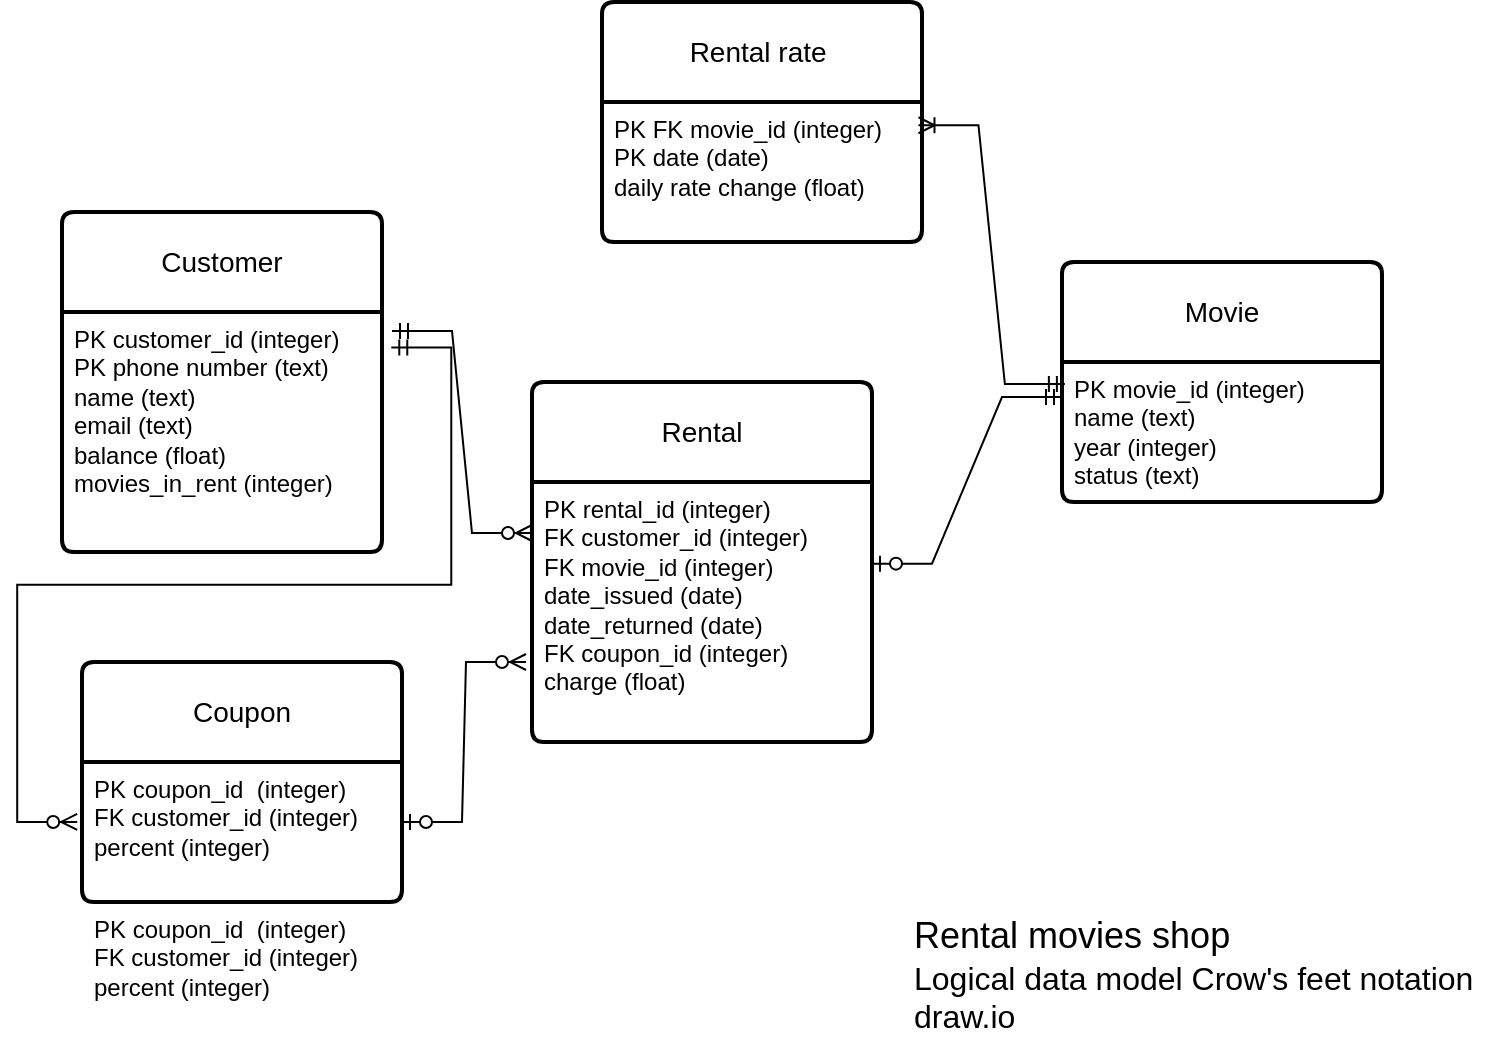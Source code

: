 <mxfile version="26.2.13">
  <diagram name="Page-1" id="s2K_nMJZjF3idkyLSry7">
    <mxGraphModel dx="1283" dy="535" grid="1" gridSize="10" guides="1" tooltips="1" connect="1" arrows="1" fold="1" page="1" pageScale="1" pageWidth="827" pageHeight="1169" math="0" shadow="0">
      <root>
        <mxCell id="0" />
        <mxCell id="1" parent="0" />
        <object label="Customer" id="y3ixa2gtlaRu2vrzm_rA-23">
          <mxCell style="swimlane;childLayout=stackLayout;horizontal=1;startSize=50;horizontalStack=0;rounded=1;fontSize=14;fontStyle=0;strokeWidth=2;resizeParent=0;resizeLast=1;shadow=0;dashed=0;align=center;arcSize=4;whiteSpace=wrap;html=1;" vertex="1" parent="1">
            <mxGeometry x="100" y="155" width="160" height="170" as="geometry" />
          </mxCell>
        </object>
        <mxCell id="y3ixa2gtlaRu2vrzm_rA-24" value="PK customer_id (integer)&lt;br&gt;PK phone number (text)&lt;br&gt;name (text)&lt;br&gt;&lt;div&gt;email (text)&lt;/div&gt;&lt;div&gt;balance (float)&lt;/div&gt;&lt;div&gt;movies_in_rent (integer)&lt;/div&gt;" style="align=left;strokeColor=none;fillColor=none;spacingLeft=4;spacingRight=4;fontSize=12;verticalAlign=top;resizable=0;rotatable=0;part=1;html=1;whiteSpace=wrap;" vertex="1" parent="y3ixa2gtlaRu2vrzm_rA-23">
          <mxGeometry y="50" width="160" height="120" as="geometry" />
        </mxCell>
        <mxCell id="y3ixa2gtlaRu2vrzm_rA-58" value="" style="edgeStyle=entityRelationEdgeStyle;fontSize=12;html=1;endArrow=ERzeroToMany;startArrow=ERmandOne;rounded=0;entryX=-0.015;entryY=0.377;entryDx=0;entryDy=0;entryPerimeter=0;exitX=1.029;exitY=0.148;exitDx=0;exitDy=0;exitPerimeter=0;" edge="1" parent="y3ixa2gtlaRu2vrzm_rA-23" source="y3ixa2gtlaRu2vrzm_rA-24">
          <mxGeometry width="100" height="100" relative="1" as="geometry">
            <mxPoint x="2.72" y="65.0" as="sourcePoint" />
            <mxPoint x="7.6" y="304.99" as="targetPoint" />
            <Array as="points">
              <mxPoint x="-80" y="65" />
              <mxPoint x="-277.44" y="57.6" />
              <mxPoint x="-170.8" y="113.6" />
              <mxPoint x="-300.8" y="123.6" />
              <mxPoint x="-210.8" y="213.6" />
              <mxPoint x="-190.8" y="63.6" />
              <mxPoint x="-257.44" y="63.6" />
              <mxPoint x="-184.4" y="-70.4" />
              <mxPoint x="-277.44" y="143.6" />
            </Array>
          </mxGeometry>
        </mxCell>
        <mxCell id="y3ixa2gtlaRu2vrzm_rA-31" value="Coupon" style="swimlane;childLayout=stackLayout;horizontal=1;startSize=50;horizontalStack=0;rounded=1;fontSize=14;fontStyle=0;strokeWidth=2;resizeParent=0;resizeLast=1;shadow=0;dashed=0;align=center;arcSize=4;whiteSpace=wrap;html=1;" vertex="1" parent="1">
          <mxGeometry x="110" y="380" width="160" height="120" as="geometry" />
        </mxCell>
        <mxCell id="y3ixa2gtlaRu2vrzm_rA-32" value="PK coupon_id&amp;nbsp; (integer)&lt;br&gt;FK customer_id (integer)&lt;br&gt;percent (integer)" style="align=left;strokeColor=none;fillColor=none;spacingLeft=4;spacingRight=4;fontSize=12;verticalAlign=top;resizable=0;rotatable=0;part=1;html=1;whiteSpace=wrap;" vertex="1" parent="y3ixa2gtlaRu2vrzm_rA-31">
          <mxGeometry y="50" width="160" height="70" as="geometry" />
        </mxCell>
        <mxCell id="y3ixa2gtlaRu2vrzm_rA-64" value="PK coupon_id&amp;nbsp; (integer)&lt;br&gt;FK customer_id (integer)&lt;br&gt;percent (integer)" style="align=left;strokeColor=none;fillColor=none;spacingLeft=4;spacingRight=4;fontSize=12;verticalAlign=top;resizable=0;rotatable=0;part=1;html=1;whiteSpace=wrap;" vertex="1" parent="y3ixa2gtlaRu2vrzm_rA-31">
          <mxGeometry y="120" width="160" as="geometry" />
        </mxCell>
        <mxCell id="y3ixa2gtlaRu2vrzm_rA-33" value="Rental" style="swimlane;childLayout=stackLayout;horizontal=1;startSize=50;horizontalStack=0;rounded=1;fontSize=14;fontStyle=0;strokeWidth=2;resizeParent=0;resizeLast=1;shadow=0;dashed=0;align=center;arcSize=4;whiteSpace=wrap;html=1;" vertex="1" parent="1">
          <mxGeometry x="335" y="240" width="170" height="180" as="geometry" />
        </mxCell>
        <mxCell id="y3ixa2gtlaRu2vrzm_rA-34" value="PK rental_id (integer)&lt;br&gt;FK customer_id (integer)&lt;br&gt;FK movie_id (integer)&lt;div&gt;date_issued (date)&lt;/div&gt;&lt;div&gt;date_returned (date)&amp;nbsp;&amp;nbsp;&lt;/div&gt;&lt;div&gt;FK coupon_id (integer)&lt;/div&gt;&lt;div&gt;charge (float)&amp;nbsp;&lt;/div&gt;" style="align=left;strokeColor=none;fillColor=none;spacingLeft=4;spacingRight=4;fontSize=12;verticalAlign=top;resizable=0;rotatable=0;part=1;html=1;whiteSpace=wrap;" vertex="1" parent="y3ixa2gtlaRu2vrzm_rA-33">
          <mxGeometry y="50" width="170" height="130" as="geometry" />
        </mxCell>
        <mxCell id="y3ixa2gtlaRu2vrzm_rA-35" value="Movie" style="swimlane;childLayout=stackLayout;horizontal=1;startSize=50;horizontalStack=0;rounded=1;fontSize=14;fontStyle=0;strokeWidth=2;resizeParent=0;resizeLast=1;shadow=0;dashed=0;align=center;arcSize=4;whiteSpace=wrap;html=1;" vertex="1" parent="1">
          <mxGeometry x="600" y="180" width="160" height="120" as="geometry" />
        </mxCell>
        <mxCell id="y3ixa2gtlaRu2vrzm_rA-36" value="PK movie_id (integer)&lt;br&gt;name (text)&lt;div&gt;year (integer)&lt;br&gt;status (text)&lt;/div&gt;" style="align=left;strokeColor=none;fillColor=none;spacingLeft=4;spacingRight=4;fontSize=12;verticalAlign=top;resizable=0;rotatable=0;part=1;html=1;whiteSpace=wrap;" vertex="1" parent="y3ixa2gtlaRu2vrzm_rA-35">
          <mxGeometry y="50" width="160" height="70" as="geometry" />
        </mxCell>
        <mxCell id="y3ixa2gtlaRu2vrzm_rA-37" value="Rental rate&amp;nbsp;" style="swimlane;childLayout=stackLayout;horizontal=1;startSize=50;horizontalStack=0;rounded=1;fontSize=14;fontStyle=0;strokeWidth=2;resizeParent=0;resizeLast=1;shadow=0;dashed=0;align=center;arcSize=4;whiteSpace=wrap;html=1;" vertex="1" parent="1">
          <mxGeometry x="370" y="50" width="160" height="120" as="geometry" />
        </mxCell>
        <mxCell id="y3ixa2gtlaRu2vrzm_rA-38" value="PK FK movie_id (integer)&lt;div&gt;PK date (date)&lt;/div&gt;&lt;div&gt;daily rate change (float)&amp;nbsp;&amp;nbsp;&lt;/div&gt;" style="align=left;strokeColor=none;fillColor=none;spacingLeft=4;spacingRight=4;fontSize=12;verticalAlign=top;resizable=0;rotatable=0;part=1;html=1;whiteSpace=wrap;" vertex="1" parent="y3ixa2gtlaRu2vrzm_rA-37">
          <mxGeometry y="50" width="160" height="70" as="geometry" />
        </mxCell>
        <mxCell id="y3ixa2gtlaRu2vrzm_rA-59" value="" style="edgeStyle=entityRelationEdgeStyle;fontSize=12;html=1;endArrow=ERzeroToMany;startArrow=ERmandOne;rounded=0;exitX=1.026;exitY=0.075;exitDx=0;exitDy=0;exitPerimeter=0;" edge="1" parent="1">
          <mxGeometry width="100" height="100" relative="1" as="geometry">
            <mxPoint x="265.0" y="214.5" as="sourcePoint" />
            <mxPoint x="335" y="315.5" as="targetPoint" />
            <Array as="points">
              <mxPoint x="285" y="194.5" />
            </Array>
          </mxGeometry>
        </mxCell>
        <mxCell id="y3ixa2gtlaRu2vrzm_rA-61" value="" style="edgeStyle=entityRelationEdgeStyle;fontSize=12;html=1;endArrow=ERzeroToMany;startArrow=ERzeroToOne;rounded=0;" edge="1" parent="1">
          <mxGeometry width="100" height="100" relative="1" as="geometry">
            <mxPoint x="270" y="460" as="sourcePoint" />
            <mxPoint x="332" y="380" as="targetPoint" />
          </mxGeometry>
        </mxCell>
        <mxCell id="y3ixa2gtlaRu2vrzm_rA-62" value="" style="edgeStyle=entityRelationEdgeStyle;fontSize=12;html=1;endArrow=ERzeroToOne;startArrow=ERmandOne;rounded=0;exitX=0;exitY=0.25;exitDx=0;exitDy=0;entryX=1;entryY=0.314;entryDx=0;entryDy=0;entryPerimeter=0;" edge="1" parent="1" source="y3ixa2gtlaRu2vrzm_rA-36" target="y3ixa2gtlaRu2vrzm_rA-34">
          <mxGeometry width="100" height="100" relative="1" as="geometry">
            <mxPoint x="500" y="540" as="sourcePoint" />
            <mxPoint x="600" y="440" as="targetPoint" />
          </mxGeometry>
        </mxCell>
        <mxCell id="y3ixa2gtlaRu2vrzm_rA-63" value="" style="edgeStyle=entityRelationEdgeStyle;fontSize=12;html=1;endArrow=ERoneToMany;startArrow=ERmandOne;rounded=0;entryX=0.989;entryY=0.166;entryDx=0;entryDy=0;entryPerimeter=0;exitX=0.009;exitY=0.157;exitDx=0;exitDy=0;exitPerimeter=0;" edge="1" parent="1" source="y3ixa2gtlaRu2vrzm_rA-36" target="y3ixa2gtlaRu2vrzm_rA-38">
          <mxGeometry width="100" height="100" relative="1" as="geometry">
            <mxPoint x="490" y="200" as="sourcePoint" />
            <mxPoint x="590" y="100" as="targetPoint" />
          </mxGeometry>
        </mxCell>
        <mxCell id="y3ixa2gtlaRu2vrzm_rA-65" value="&lt;font face=&quot;Helvetica&quot; style=&quot;font-size: 18px;&quot;&gt;Rental movies shop&amp;nbsp;&lt;/font&gt;&lt;div&gt;&lt;font face=&quot;Helvetica&quot; size=&quot;3&quot;&gt;Logical data model&amp;nbsp;&lt;span style=&quot;background-color: rgb(255, 255, 255);&quot;&gt;Crow&#39;s feet notation&lt;/span&gt;&lt;/font&gt;&lt;/div&gt;&lt;div&gt;&lt;font face=&quot;Helvetica&quot; size=&quot;3&quot;&gt;&lt;span style=&quot;background-color: rgb(255, 255, 255);&quot;&gt;draw.io&lt;/span&gt;&lt;/font&gt;&lt;/div&gt;" style="text;strokeColor=none;fillColor=none;spacingLeft=4;spacingRight=4;overflow=hidden;rotatable=0;points=[[0,0.5],[1,0.5]];portConstraint=eastwest;fontSize=12;whiteSpace=wrap;html=1;" vertex="1" parent="1">
          <mxGeometry x="520" y="500" width="290" height="70" as="geometry" />
        </mxCell>
      </root>
    </mxGraphModel>
  </diagram>
</mxfile>
